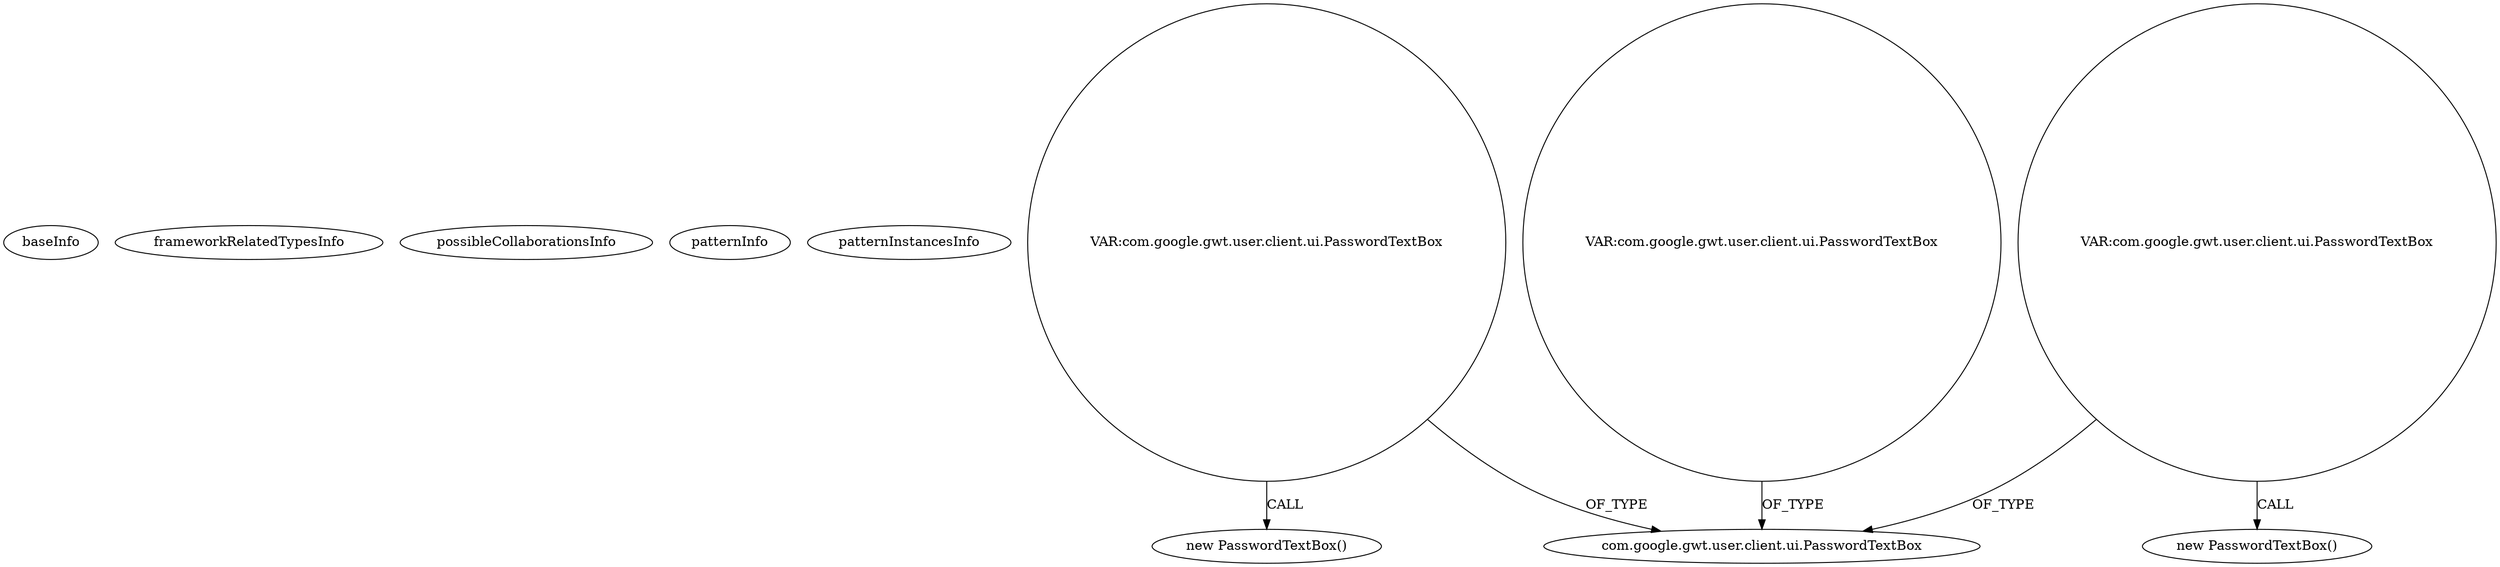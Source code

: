 digraph {
baseInfo[graphId=1366,category="pattern",isAnonymous=false,possibleRelation=false]
frameworkRelatedTypesInfo[]
possibleCollaborationsInfo[]
patternInfo[frequency=3.0,patternRootClient=null]
patternInstancesInfo[0="MainMain-ChatCafeine~/MainMain-ChatCafeine/ChatCafeine-master/ChatCafeine/src/sources/client/vue/profil/ProfilPanel.java~ProfilPanel~278",1="woox-serverapp~/woox-serverapp/serverapp-master/src/wooxes/net/shared/Usuari.java~Usuari~4667",2="MainMain-ChatCafeine~/MainMain-ChatCafeine/ChatCafeine-master/ChatCafeine/src/sources/client/vue/accueil/AccueilPanel.java~AccueilPanel~198"]
196[label="com.google.gwt.user.client.ui.PasswordTextBox",vertexType="FRAMEWORK_CLASS_TYPE",isFrameworkType=false]
195[label="VAR:com.google.gwt.user.client.ui.PasswordTextBox",vertexType="VARIABLE_EXPRESION",isFrameworkType=false,shape=circle]
213[label="VAR:com.google.gwt.user.client.ui.PasswordTextBox",vertexType="VARIABLE_EXPRESION",isFrameworkType=false,shape=circle]
231[label="VAR:com.google.gwt.user.client.ui.PasswordTextBox",vertexType="VARIABLE_EXPRESION",isFrameworkType=false,shape=circle]
194[label="new PasswordTextBox()",vertexType="CONSTRUCTOR_CALL",isFrameworkType=false]
230[label="new PasswordTextBox()",vertexType="CONSTRUCTOR_CALL",isFrameworkType=false]
213->196[label="OF_TYPE"]
231->196[label="OF_TYPE"]
231->230[label="CALL"]
195->194[label="CALL"]
195->196[label="OF_TYPE"]
}
